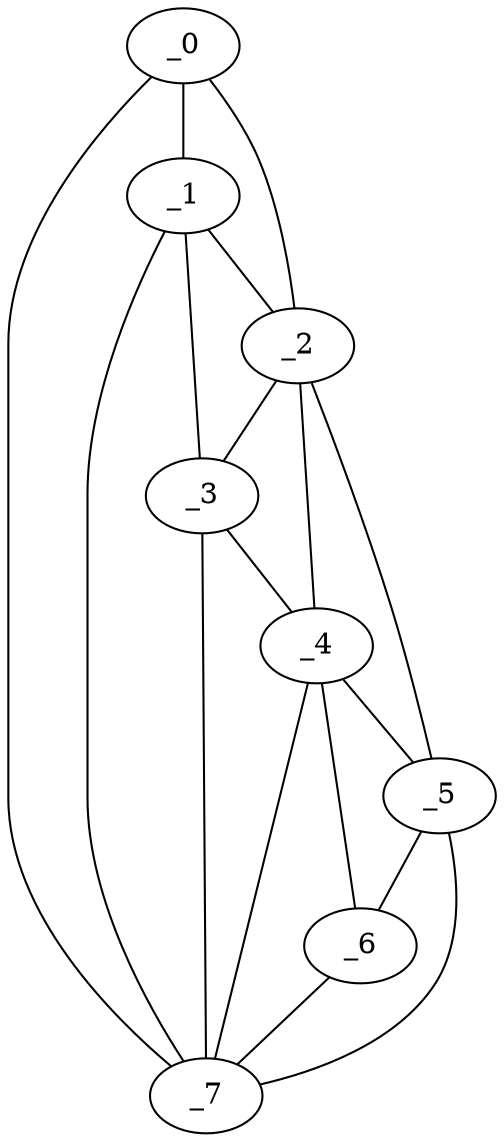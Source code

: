 graph "obj38__300.gxl" {
	_0	 [x=26,
		y=83];
	_1	 [x=62,
		y=65];
	_0 -- _1	 [valence=2];
	_2	 [x=86,
		y=27];
	_0 -- _2	 [valence=1];
	_7	 [x=125,
		y=43];
	_0 -- _7	 [valence=1];
	_1 -- _2	 [valence=2];
	_3	 [x=88,
		y=46];
	_1 -- _3	 [valence=2];
	_1 -- _7	 [valence=2];
	_2 -- _3	 [valence=1];
	_4	 [x=99,
		y=40];
	_2 -- _4	 [valence=2];
	_5	 [x=112,
		y=31];
	_2 -- _5	 [valence=1];
	_3 -- _4	 [valence=2];
	_3 -- _7	 [valence=1];
	_4 -- _5	 [valence=1];
	_6	 [x=115,
		y=38];
	_4 -- _6	 [valence=2];
	_4 -- _7	 [valence=2];
	_5 -- _6	 [valence=2];
	_5 -- _7	 [valence=1];
	_6 -- _7	 [valence=1];
}
